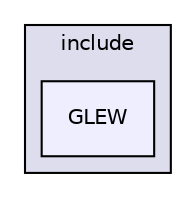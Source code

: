 digraph "include/GLEW" {
  compound=true
  node [ fontsize="10", fontname="Helvetica"];
  edge [ labelfontsize="10", labelfontname="Helvetica"];
  subgraph clusterdir_d44c64559bbebec7f509842c48db8b23 {
    graph [ bgcolor="#ddddee", pencolor="black", label="include" fontname="Helvetica", fontsize="10", URL="dir_d44c64559bbebec7f509842c48db8b23.html"]
  dir_127e130de9cc7749b89932d401a80414 [shape=box, label="GLEW", style="filled", fillcolor="#eeeeff", pencolor="black", URL="dir_127e130de9cc7749b89932d401a80414.html"];
  }
}
